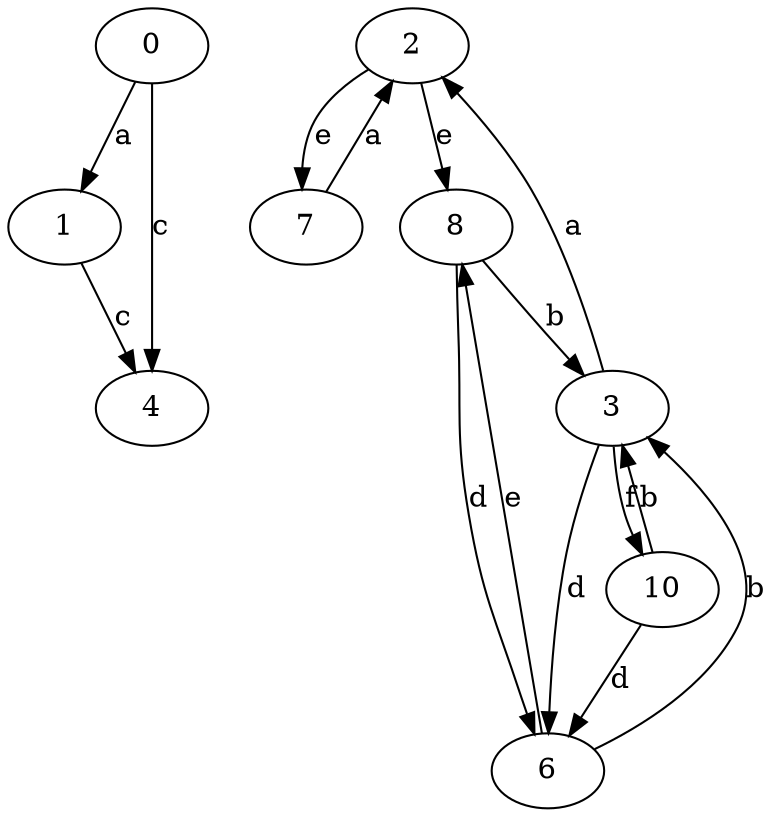strict digraph  {
1;
0;
2;
3;
4;
6;
7;
8;
10;
1 -> 4  [label=c];
0 -> 1  [label=a];
0 -> 4  [label=c];
2 -> 7  [label=e];
2 -> 8  [label=e];
3 -> 2  [label=a];
3 -> 6  [label=d];
3 -> 10  [label=f];
6 -> 3  [label=b];
6 -> 8  [label=e];
7 -> 2  [label=a];
8 -> 3  [label=b];
8 -> 6  [label=d];
10 -> 3  [label=b];
10 -> 6  [label=d];
}
